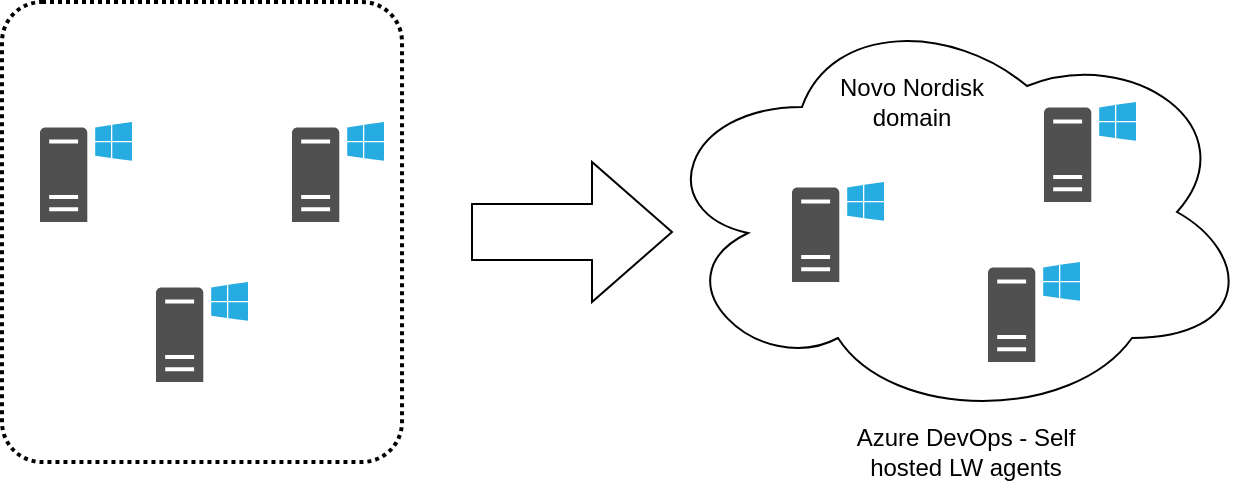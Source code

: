 <mxfile version="20.8.19" type="github">
  <diagram name="Page-1" id="HWJ25cZsQcPFM_4ILpuk">
    <mxGraphModel dx="794" dy="430" grid="1" gridSize="10" guides="1" tooltips="1" connect="1" arrows="1" fold="1" page="1" pageScale="1" pageWidth="850" pageHeight="1100" math="0" shadow="0">
      <root>
        <mxCell id="0" />
        <mxCell id="1" parent="0" />
        <mxCell id="D7NxdxyPJj0hAmpddPoZ-7" value="" style="rounded=1;arcSize=10;dashed=1;fillColor=none;gradientColor=none;dashPattern=1 1;strokeWidth=2;" vertex="1" parent="1">
          <mxGeometry x="105" y="100" width="200" height="230" as="geometry" />
        </mxCell>
        <mxCell id="D7NxdxyPJj0hAmpddPoZ-1" value="" style="ellipse;shape=cloud;whiteSpace=wrap;html=1;" vertex="1" parent="1">
          <mxGeometry x="430" y="100" width="300" height="210" as="geometry" />
        </mxCell>
        <mxCell id="D7NxdxyPJj0hAmpddPoZ-2" value="" style="sketch=0;pointerEvents=1;shadow=0;dashed=0;html=1;strokeColor=none;fillColor=#505050;labelPosition=center;verticalLabelPosition=bottom;verticalAlign=top;outlineConnect=0;align=center;shape=mxgraph.office.servers.windows_server;" vertex="1" parent="1">
          <mxGeometry x="500" y="190" width="46" height="50" as="geometry" />
        </mxCell>
        <mxCell id="D7NxdxyPJj0hAmpddPoZ-3" value="" style="sketch=0;pointerEvents=1;shadow=0;dashed=0;html=1;strokeColor=none;fillColor=#505050;labelPosition=center;verticalLabelPosition=bottom;verticalAlign=top;outlineConnect=0;align=center;shape=mxgraph.office.servers.windows_server;" vertex="1" parent="1">
          <mxGeometry x="626" y="150" width="46" height="50" as="geometry" />
        </mxCell>
        <mxCell id="D7NxdxyPJj0hAmpddPoZ-4" value="" style="sketch=0;pointerEvents=1;shadow=0;dashed=0;html=1;strokeColor=none;fillColor=#505050;labelPosition=center;verticalLabelPosition=bottom;verticalAlign=top;outlineConnect=0;align=center;shape=mxgraph.office.servers.windows_server;" vertex="1" parent="1">
          <mxGeometry x="598" y="230" width="46" height="50" as="geometry" />
        </mxCell>
        <mxCell id="D7NxdxyPJj0hAmpddPoZ-5" value="Azure DevOps - Self hosted LW agents" style="text;html=1;strokeColor=none;fillColor=none;align=center;verticalAlign=middle;whiteSpace=wrap;rounded=0;" vertex="1" parent="1">
          <mxGeometry x="530" y="310" width="114" height="30" as="geometry" />
        </mxCell>
        <mxCell id="D7NxdxyPJj0hAmpddPoZ-6" value="Novo Nordisk domain" style="text;html=1;strokeColor=none;fillColor=none;align=center;verticalAlign=middle;whiteSpace=wrap;rounded=0;" vertex="1" parent="1">
          <mxGeometry x="510" y="140" width="100" height="20" as="geometry" />
        </mxCell>
        <mxCell id="D7NxdxyPJj0hAmpddPoZ-8" value="" style="sketch=0;pointerEvents=1;shadow=0;dashed=0;html=1;strokeColor=none;fillColor=#505050;labelPosition=center;verticalLabelPosition=bottom;verticalAlign=top;outlineConnect=0;align=center;shape=mxgraph.office.servers.windows_server;" vertex="1" parent="1">
          <mxGeometry x="124" y="160" width="46" height="50" as="geometry" />
        </mxCell>
        <mxCell id="D7NxdxyPJj0hAmpddPoZ-9" value="" style="sketch=0;pointerEvents=1;shadow=0;dashed=0;html=1;strokeColor=none;fillColor=#505050;labelPosition=center;verticalLabelPosition=bottom;verticalAlign=top;outlineConnect=0;align=center;shape=mxgraph.office.servers.windows_server;" vertex="1" parent="1">
          <mxGeometry x="250" y="160" width="46" height="50" as="geometry" />
        </mxCell>
        <mxCell id="D7NxdxyPJj0hAmpddPoZ-10" value="" style="sketch=0;pointerEvents=1;shadow=0;dashed=0;html=1;strokeColor=none;fillColor=#505050;labelPosition=center;verticalLabelPosition=bottom;verticalAlign=top;outlineConnect=0;align=center;shape=mxgraph.office.servers.windows_server;" vertex="1" parent="1">
          <mxGeometry x="182" y="240" width="46" height="50" as="geometry" />
        </mxCell>
        <mxCell id="D7NxdxyPJj0hAmpddPoZ-11" value="" style="html=1;shadow=0;dashed=0;align=center;verticalAlign=middle;shape=mxgraph.arrows2.arrow;dy=0.6;dx=40;notch=0;" vertex="1" parent="1">
          <mxGeometry x="340" y="180" width="100" height="70" as="geometry" />
        </mxCell>
      </root>
    </mxGraphModel>
  </diagram>
</mxfile>
